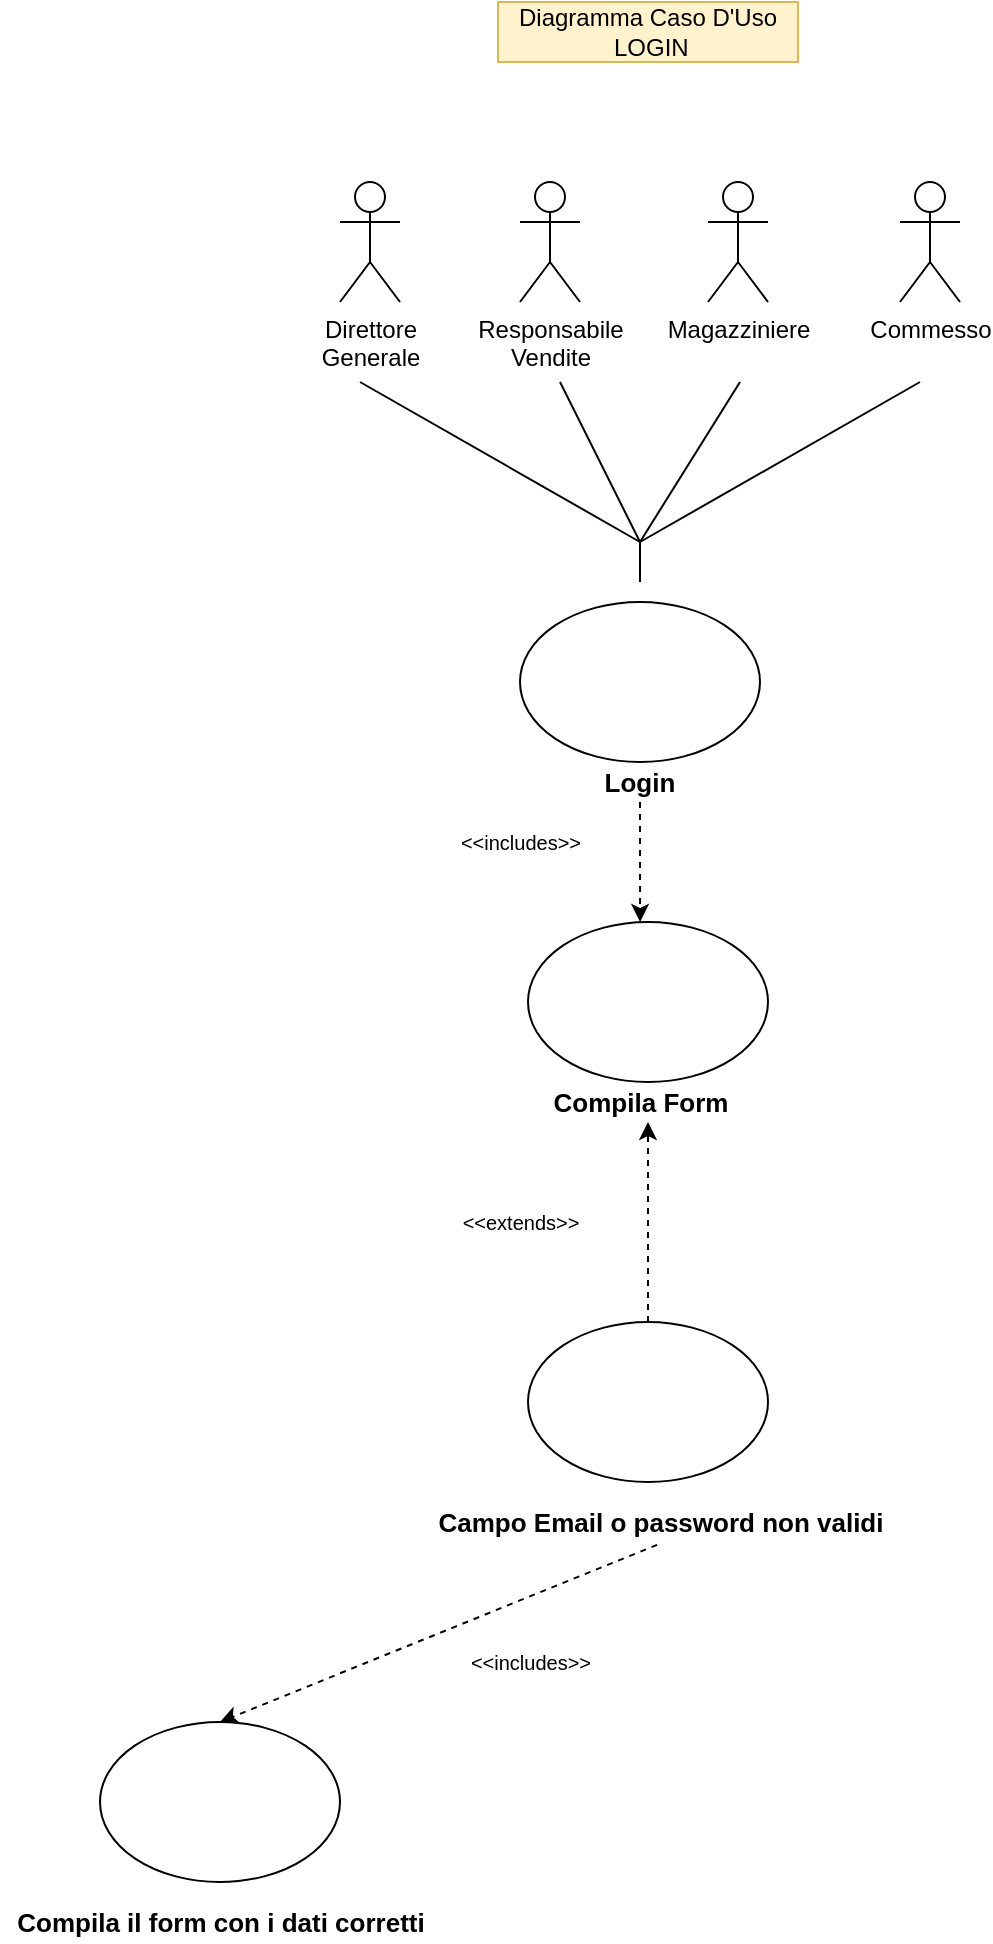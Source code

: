 <mxfile version="13.9.2" type="github">
  <diagram id="Xfvj_RXTSbmuPJvJcs9L" name="Page-1">
    <mxGraphModel dx="946" dy="1831" grid="1" gridSize="10" guides="1" tooltips="1" connect="1" arrows="1" fold="1" page="1" pageScale="1" pageWidth="827" pageHeight="1169" math="0" shadow="0">
      <root>
        <mxCell id="0" />
        <mxCell id="1" parent="0" />
        <mxCell id="1VG-6lsZDY0t3vp11iWN-4" value="Diagramma Caso D&#39;Uso &amp;nbsp;LOGIN" style="text;html=1;align=center;verticalAlign=middle;whiteSpace=wrap;rounded=0;fillColor=#fff2cc;strokeColor=#d6b656;" parent="1" vertex="1">
          <mxGeometry x="309" y="-1150" width="150" height="30" as="geometry" />
        </mxCell>
        <mxCell id="1VG-6lsZDY0t3vp11iWN-5" value="Direttore&lt;br&gt;Generale" style="shape=umlActor;verticalLabelPosition=bottom;verticalAlign=top;html=1;outlineConnect=0;" parent="1" vertex="1">
          <mxGeometry x="230" y="-1060" width="30" height="60" as="geometry" />
        </mxCell>
        <mxCell id="1VG-6lsZDY0t3vp11iWN-7" value="Responsabile &lt;br&gt;Vendite" style="shape=umlActor;verticalLabelPosition=bottom;verticalAlign=top;html=1;outlineConnect=0;" parent="1" vertex="1">
          <mxGeometry x="320" y="-1060" width="30" height="60" as="geometry" />
        </mxCell>
        <mxCell id="1VG-6lsZDY0t3vp11iWN-8" value="Magazziniere" style="shape=umlActor;verticalLabelPosition=bottom;verticalAlign=top;html=1;outlineConnect=0;" parent="1" vertex="1">
          <mxGeometry x="414" y="-1060" width="30" height="60" as="geometry" />
        </mxCell>
        <mxCell id="1VG-6lsZDY0t3vp11iWN-9" value="Commesso" style="shape=umlActor;verticalLabelPosition=bottom;verticalAlign=top;html=1;outlineConnect=0;" parent="1" vertex="1">
          <mxGeometry x="510" y="-1060" width="30" height="60" as="geometry" />
        </mxCell>
        <mxCell id="1VG-6lsZDY0t3vp11iWN-10" value="" style="endArrow=none;html=1;" parent="1" edge="1">
          <mxGeometry width="50" height="50" relative="1" as="geometry">
            <mxPoint x="380" y="-880" as="sourcePoint" />
            <mxPoint x="240" y="-960" as="targetPoint" />
          </mxGeometry>
        </mxCell>
        <mxCell id="1VG-6lsZDY0t3vp11iWN-12" value="" style="endArrow=none;html=1;" parent="1" edge="1">
          <mxGeometry width="50" height="50" relative="1" as="geometry">
            <mxPoint x="380" y="-880" as="sourcePoint" />
            <mxPoint x="340" y="-960" as="targetPoint" />
          </mxGeometry>
        </mxCell>
        <mxCell id="1VG-6lsZDY0t3vp11iWN-13" value="" style="endArrow=none;html=1;" parent="1" edge="1">
          <mxGeometry width="50" height="50" relative="1" as="geometry">
            <mxPoint x="380" y="-880" as="sourcePoint" />
            <mxPoint x="430" y="-960" as="targetPoint" />
          </mxGeometry>
        </mxCell>
        <mxCell id="1VG-6lsZDY0t3vp11iWN-14" value="" style="endArrow=none;html=1;" parent="1" edge="1">
          <mxGeometry width="50" height="50" relative="1" as="geometry">
            <mxPoint x="380" y="-880" as="sourcePoint" />
            <mxPoint x="520" y="-960" as="targetPoint" />
          </mxGeometry>
        </mxCell>
        <mxCell id="1VG-6lsZDY0t3vp11iWN-15" value="" style="endArrow=none;html=1;" parent="1" edge="1">
          <mxGeometry width="50" height="50" relative="1" as="geometry">
            <mxPoint x="380" y="-860" as="sourcePoint" />
            <mxPoint x="380" y="-880" as="targetPoint" />
          </mxGeometry>
        </mxCell>
        <mxCell id="1VG-6lsZDY0t3vp11iWN-16" value="" style="ellipse;whiteSpace=wrap;html=1;strokeColor=#000000;" parent="1" vertex="1">
          <mxGeometry x="320" y="-850" width="120" height="80" as="geometry" />
        </mxCell>
        <mxCell id="1VG-6lsZDY0t3vp11iWN-17" value="Login" style="text;html=1;strokeColor=none;fillColor=none;align=center;verticalAlign=middle;whiteSpace=wrap;rounded=0;fontStyle=1;fontSize=13;" parent="1" vertex="1">
          <mxGeometry x="360" y="-770" width="40" height="20" as="geometry" />
        </mxCell>
        <mxCell id="1VG-6lsZDY0t3vp11iWN-19" value="" style="endArrow=classic;html=1;exitX=0.5;exitY=1;exitDx=0;exitDy=0;dashed=1;entryX=0.467;entryY=0;entryDx=0;entryDy=0;entryPerimeter=0;" parent="1" source="1VG-6lsZDY0t3vp11iWN-17" target="1VG-6lsZDY0t3vp11iWN-21" edge="1">
          <mxGeometry width="50" height="50" relative="1" as="geometry">
            <mxPoint x="350" y="-730" as="sourcePoint" />
            <mxPoint x="380" y="-700" as="targetPoint" />
          </mxGeometry>
        </mxCell>
        <mxCell id="1VG-6lsZDY0t3vp11iWN-20" value="&lt;font style=&quot;font-size: 10px&quot;&gt;&amp;lt;&amp;lt;includes&amp;gt;&amp;gt;&lt;/font&gt;" style="text;html=1;align=center;verticalAlign=middle;resizable=0;points=[];autosize=1;" parent="1" vertex="1">
          <mxGeometry x="280" y="-740" width="80" height="20" as="geometry" />
        </mxCell>
        <mxCell id="1VG-6lsZDY0t3vp11iWN-21" value="" style="ellipse;whiteSpace=wrap;html=1;strokeColor=#000000;" parent="1" vertex="1">
          <mxGeometry x="324" y="-690" width="120" height="80" as="geometry" />
        </mxCell>
        <mxCell id="1VG-6lsZDY0t3vp11iWN-22" value="&lt;b&gt;Compila Form&lt;/b&gt;" style="text;html=1;align=center;verticalAlign=middle;resizable=0;points=[];autosize=1;fontSize=13;" parent="1" vertex="1">
          <mxGeometry x="330" y="-610" width="100" height="20" as="geometry" />
        </mxCell>
        <mxCell id="1VG-6lsZDY0t3vp11iWN-23" value="" style="ellipse;whiteSpace=wrap;html=1;strokeColor=#000000;fontSize=13;" parent="1" vertex="1">
          <mxGeometry x="324" y="-490" width="120" height="80" as="geometry" />
        </mxCell>
        <mxCell id="1VG-6lsZDY0t3vp11iWN-25" value="" style="ellipse;whiteSpace=wrap;html=1;strokeColor=#000000;fontSize=13;" parent="1" vertex="1">
          <mxGeometry x="110" y="-290" width="120" height="80" as="geometry" />
        </mxCell>
        <mxCell id="1VG-6lsZDY0t3vp11iWN-26" value="" style="endArrow=classic;html=1;dashed=1;fontSize=13;exitX=0.5;exitY=0;exitDx=0;exitDy=0;entryX=0.54;entryY=1;entryDx=0;entryDy=0;entryPerimeter=0;" parent="1" source="1VG-6lsZDY0t3vp11iWN-23" target="1VG-6lsZDY0t3vp11iWN-22" edge="1">
          <mxGeometry width="50" height="50" relative="1" as="geometry">
            <mxPoint x="300" y="-440" as="sourcePoint" />
            <mxPoint x="350" y="-490" as="targetPoint" />
          </mxGeometry>
        </mxCell>
        <mxCell id="1VG-6lsZDY0t3vp11iWN-27" value="" style="endArrow=classic;html=1;dashed=1;fontSize=13;entryX=0.5;entryY=0;entryDx=0;entryDy=0;exitX=0.494;exitY=1.071;exitDx=0;exitDy=0;exitPerimeter=0;" parent="1" source="1VG-6lsZDY0t3vp11iWN-29" target="1VG-6lsZDY0t3vp11iWN-25" edge="1">
          <mxGeometry width="50" height="50" relative="1" as="geometry">
            <mxPoint x="370" y="-390" as="sourcePoint" />
            <mxPoint x="440" y="-460" as="targetPoint" />
          </mxGeometry>
        </mxCell>
        <mxCell id="1VG-6lsZDY0t3vp11iWN-29" value="&lt;b&gt;Campo Email o password non validi&lt;/b&gt;" style="text;html=1;align=center;verticalAlign=middle;resizable=0;points=[];autosize=1;fontSize=13;" parent="1" vertex="1">
          <mxGeometry x="270" y="-400" width="240" height="20" as="geometry" />
        </mxCell>
        <mxCell id="1VG-6lsZDY0t3vp11iWN-30" value="Compila il form con i dati corretti" style="text;html=1;align=center;verticalAlign=middle;resizable=0;points=[];autosize=1;fontSize=13;fontStyle=1" parent="1" vertex="1">
          <mxGeometry x="60" y="-200" width="220" height="20" as="geometry" />
        </mxCell>
        <mxCell id="1VG-6lsZDY0t3vp11iWN-31" value="&lt;font style=&quot;font-size: 10px&quot;&gt;&amp;lt;&amp;lt;extends&amp;gt;&amp;gt;&lt;/font&gt;" style="text;html=1;align=center;verticalAlign=middle;resizable=0;points=[];autosize=1;" parent="1" vertex="1">
          <mxGeometry x="285" y="-550" width="70" height="20" as="geometry" />
        </mxCell>
        <mxCell id="1VG-6lsZDY0t3vp11iWN-32" value="&lt;font style=&quot;font-size: 10px&quot;&gt;&amp;lt;&amp;lt;includes&amp;gt;&amp;gt;&lt;/font&gt;" style="text;html=1;align=center;verticalAlign=middle;resizable=0;points=[];autosize=1;" parent="1" vertex="1">
          <mxGeometry x="285" y="-330" width="80" height="20" as="geometry" />
        </mxCell>
      </root>
    </mxGraphModel>
  </diagram>
</mxfile>
